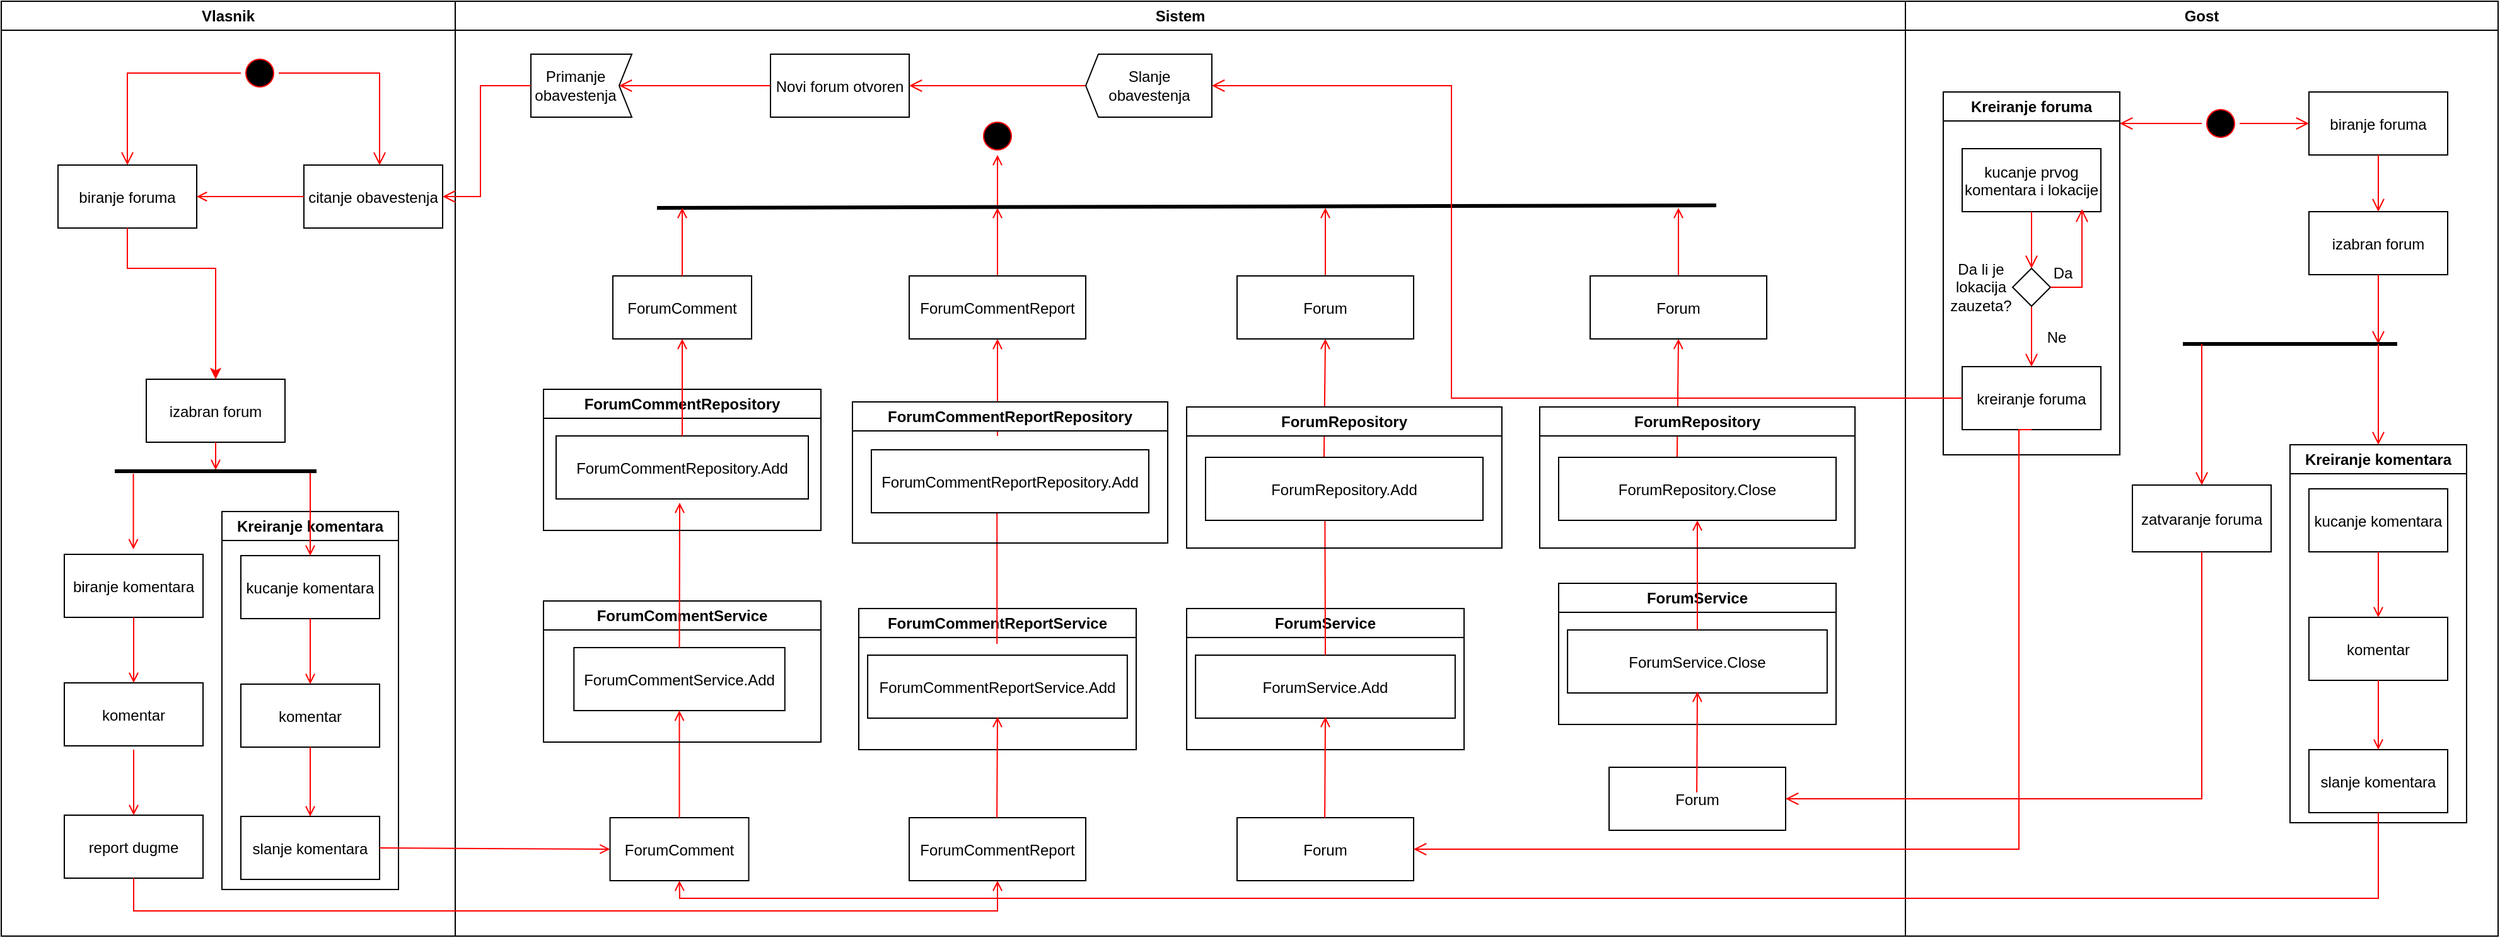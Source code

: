 <mxfile version="24.2.5" type="device">
  <diagram name="Page-1" id="e7e014a7-5840-1c2e-5031-d8a46d1fe8dd">
    <mxGraphModel dx="1295" dy="758" grid="1" gridSize="10" guides="1" tooltips="1" connect="1" arrows="1" fold="1" page="1" pageScale="1" pageWidth="1169" pageHeight="826" background="none" math="0" shadow="0">
      <root>
        <mxCell id="0" />
        <mxCell id="1" parent="0" />
        <mxCell id="2" value="Vlasnik" style="swimlane;whiteSpace=wrap" parent="1" vertex="1">
          <mxGeometry x="40" y="128" width="360" height="742" as="geometry" />
        </mxCell>
        <mxCell id="5" value="" style="ellipse;shape=startState;fillColor=#000000;strokeColor=#ff0000;" parent="2" vertex="1">
          <mxGeometry x="190" y="42" width="30" height="30" as="geometry" />
        </mxCell>
        <mxCell id="6" value="" style="edgeStyle=elbowEdgeStyle;elbow=horizontal;verticalAlign=bottom;endArrow=open;endSize=8;strokeColor=#FF0000;endFill=1;rounded=0;exitX=0;exitY=0.5;exitDx=0;exitDy=0;" parent="2" source="5" target="7" edge="1">
          <mxGeometry x="100" y="40" as="geometry">
            <mxPoint x="170" y="130" as="targetPoint" />
            <mxPoint x="170" y="90" as="sourcePoint" />
            <Array as="points">
              <mxPoint x="100" y="42" />
            </Array>
          </mxGeometry>
        </mxCell>
        <mxCell id="7" value="biranje foruma" style="" parent="2" vertex="1">
          <mxGeometry x="45" y="130" width="110" height="50" as="geometry" />
        </mxCell>
        <mxCell id="8" value="izabran forum" style="" parent="2" vertex="1">
          <mxGeometry x="115" y="300" width="110" height="50" as="geometry" />
        </mxCell>
        <mxCell id="11" value="" style="endArrow=open;strokeColor=#FF0000;endFill=1;rounded=0" parent="2" source="8" edge="1">
          <mxGeometry relative="1" as="geometry">
            <mxPoint x="170" y="372" as="targetPoint" />
          </mxGeometry>
        </mxCell>
        <mxCell id="10" value="kucanje komentara" style="" parent="2" vertex="1">
          <mxGeometry x="190" y="440" width="110" height="50" as="geometry" />
        </mxCell>
        <mxCell id="9NO4gTWoLH3_tSaR83FN-41" value="komentar" style="" parent="2" vertex="1">
          <mxGeometry x="190" y="542" width="110" height="50" as="geometry" />
        </mxCell>
        <mxCell id="9NO4gTWoLH3_tSaR83FN-42" value="" style="endArrow=open;strokeColor=#FF0000;endFill=1;rounded=0;exitX=0.5;exitY=1;exitDx=0;exitDy=0;" parent="2" source="10" target="9NO4gTWoLH3_tSaR83FN-41" edge="1">
          <mxGeometry relative="1" as="geometry">
            <mxPoint x="245" y="487" as="sourcePoint" />
          </mxGeometry>
        </mxCell>
        <mxCell id="9NO4gTWoLH3_tSaR83FN-43" value="slanje komentara" style="" parent="2" vertex="1">
          <mxGeometry x="190" y="647" width="110" height="50" as="geometry" />
        </mxCell>
        <mxCell id="9NO4gTWoLH3_tSaR83FN-44" value="" style="endArrow=open;strokeColor=#FF0000;endFill=1;rounded=0" parent="2" target="9NO4gTWoLH3_tSaR83FN-43" edge="1">
          <mxGeometry relative="1" as="geometry">
            <mxPoint x="245" y="592" as="sourcePoint" />
          </mxGeometry>
        </mxCell>
        <mxCell id="9NO4gTWoLH3_tSaR83FN-90" value="" style="endArrow=open;strokeColor=#FF0000;endFill=1;rounded=0;" parent="2" edge="1">
          <mxGeometry relative="1" as="geometry">
            <mxPoint x="104.77" y="375" as="sourcePoint" />
            <mxPoint x="104.77" y="435" as="targetPoint" />
          </mxGeometry>
        </mxCell>
        <mxCell id="9NO4gTWoLH3_tSaR83FN-92" value="biranje komentara" style="" parent="2" vertex="1">
          <mxGeometry x="50" y="439" width="110" height="50" as="geometry" />
        </mxCell>
        <mxCell id="9NO4gTWoLH3_tSaR83FN-94" value="komentar" style="" parent="2" vertex="1">
          <mxGeometry x="50" y="541" width="110" height="50" as="geometry" />
        </mxCell>
        <mxCell id="9NO4gTWoLH3_tSaR83FN-95" value="" style="endArrow=open;strokeColor=#FF0000;endFill=1;rounded=0;exitX=0.5;exitY=1;exitDx=0;exitDy=0;" parent="2" source="9NO4gTWoLH3_tSaR83FN-92" target="9NO4gTWoLH3_tSaR83FN-94" edge="1">
          <mxGeometry relative="1" as="geometry">
            <mxPoint x="105" y="496" as="sourcePoint" />
          </mxGeometry>
        </mxCell>
        <mxCell id="9NO4gTWoLH3_tSaR83FN-96" value="Kreiranje komentara" style="swimlane;whiteSpace=wrap" parent="2" vertex="1">
          <mxGeometry x="175" y="405" width="140" height="300" as="geometry">
            <mxRectangle x="175" y="400" width="150" height="30" as="alternateBounds" />
          </mxGeometry>
        </mxCell>
        <mxCell id="9NO4gTWoLH3_tSaR83FN-89" value="" style="endArrow=open;strokeColor=#FF0000;endFill=1;rounded=0;entryX=0.5;entryY=0;entryDx=0;entryDy=0;" parent="2" target="10" edge="1">
          <mxGeometry relative="1" as="geometry">
            <mxPoint x="240" y="372" as="sourcePoint" />
            <mxPoint x="155" y="382" as="targetPoint" />
            <Array as="points">
              <mxPoint x="245" y="372" />
            </Array>
          </mxGeometry>
        </mxCell>
        <mxCell id="9NO4gTWoLH3_tSaR83FN-108" value="report dugme" style="" parent="2" vertex="1">
          <mxGeometry x="50" y="646" width="110" height="50" as="geometry" />
        </mxCell>
        <mxCell id="9NO4gTWoLH3_tSaR83FN-109" value="" style="endArrow=open;strokeColor=#FF0000;endFill=1;rounded=0;exitX=0.5;exitY=1;exitDx=0;exitDy=0;" parent="2" target="9NO4gTWoLH3_tSaR83FN-108" edge="1">
          <mxGeometry relative="1" as="geometry">
            <mxPoint x="105" y="594" as="sourcePoint" />
          </mxGeometry>
        </mxCell>
        <mxCell id="Jxj7LO1IXygvZtI92rD4-38" value="citanje obavestenja" style="" parent="2" vertex="1">
          <mxGeometry x="240" y="130" width="110" height="50" as="geometry" />
        </mxCell>
        <mxCell id="Jxj7LO1IXygvZtI92rD4-37" value="" style="edgeStyle=elbowEdgeStyle;elbow=horizontal;verticalAlign=bottom;endArrow=open;endSize=8;strokeColor=#FF0000;endFill=1;rounded=0;exitX=1;exitY=0.5;exitDx=0;exitDy=0;entryX=0.547;entryY=0.003;entryDx=0;entryDy=0;entryPerimeter=0;" parent="2" source="5" target="Jxj7LO1IXygvZtI92rD4-38" edge="1">
          <mxGeometry x="60" y="-88" as="geometry">
            <mxPoint x="300" y="122" as="targetPoint" />
            <mxPoint x="180" y="62" as="sourcePoint" />
            <Array as="points">
              <mxPoint x="300" y="82" />
            </Array>
          </mxGeometry>
        </mxCell>
        <mxCell id="Jxj7LO1IXygvZtI92rD4-40" value="" style="endArrow=open;strokeColor=#FF0000;endFill=1;rounded=0;exitX=0;exitY=0.5;exitDx=0;exitDy=0;entryX=1;entryY=0.5;entryDx=0;entryDy=0;" parent="2" source="Jxj7LO1IXygvZtI92rD4-38" target="7" edge="1">
          <mxGeometry relative="1" as="geometry">
            <mxPoint x="180" y="322" as="targetPoint" />
            <mxPoint x="180" y="300" as="sourcePoint" />
          </mxGeometry>
        </mxCell>
        <mxCell id="Jxj7LO1IXygvZtI92rD4-43" value="" style="endArrow=classic;html=1;rounded=0;exitX=0.5;exitY=1;exitDx=0;exitDy=0;entryX=0.5;entryY=0;entryDx=0;entryDy=0;strokeColor=#FF0000;" parent="2" source="7" target="8" edge="1">
          <mxGeometry width="50" height="50" relative="1" as="geometry">
            <mxPoint x="200" y="222" as="sourcePoint" />
            <mxPoint x="250" y="172" as="targetPoint" />
            <Array as="points">
              <mxPoint x="100" y="212" />
              <mxPoint x="170" y="212" />
            </Array>
          </mxGeometry>
        </mxCell>
        <mxCell id="9NO4gTWoLH3_tSaR83FN-57" value="Sistem" style="swimlane;whiteSpace=wrap" parent="1" vertex="1">
          <mxGeometry x="400" y="128" width="1150" height="742" as="geometry" />
        </mxCell>
        <mxCell id="9NO4gTWoLH3_tSaR83FN-120" value="" style="ellipse;shape=startState;fillColor=#000000;strokeColor=#ff0000;" parent="9NO4gTWoLH3_tSaR83FN-57" vertex="1">
          <mxGeometry x="415" y="92" width="30" height="30" as="geometry" />
        </mxCell>
        <mxCell id="t6zfN0LQi-jevVacWKLr-28" value="Novi forum otvoren" style="" parent="9NO4gTWoLH3_tSaR83FN-57" vertex="1">
          <mxGeometry x="250" y="42" width="110" height="50" as="geometry" />
        </mxCell>
        <mxCell id="t6zfN0LQi-jevVacWKLr-29" value="" style="edgeStyle=elbowEdgeStyle;elbow=horizontal;verticalAlign=bottom;endArrow=open;endSize=8;strokeColor=#FF0000;endFill=1;rounded=0;exitX=0;exitY=0.5;exitDx=0;exitDy=0;entryX=0;entryY=0.5;entryDx=10;entryDy=0;entryPerimeter=0;" parent="9NO4gTWoLH3_tSaR83FN-57" source="t6zfN0LQi-jevVacWKLr-28" target="t6zfN0LQi-jevVacWKLr-24" edge="1">
          <mxGeometry x="-340" y="-216" as="geometry">
            <mxPoint y="165" as="targetPoint" />
            <mxPoint x="70" y="77" as="sourcePoint" />
            <Array as="points" />
          </mxGeometry>
        </mxCell>
        <mxCell id="t6zfN0LQi-jevVacWKLr-30" value="" style="edgeStyle=elbowEdgeStyle;elbow=horizontal;verticalAlign=bottom;endArrow=open;endSize=8;strokeColor=#FF0000;endFill=1;rounded=0;exitX=1;exitY=0.5;exitDx=0;exitDy=0;entryX=1;entryY=0.5;entryDx=0;entryDy=0;exitPerimeter=0;" parent="9NO4gTWoLH3_tSaR83FN-57" source="t6zfN0LQi-jevVacWKLr-23" target="t6zfN0LQi-jevVacWKLr-28" edge="1">
          <mxGeometry x="-740" y="-344" as="geometry">
            <mxPoint x="140" y="77" as="targetPoint" />
            <mxPoint x="240" y="77" as="sourcePoint" />
            <Array as="points" />
          </mxGeometry>
        </mxCell>
        <mxCell id="9NO4gTWoLH3_tSaR83FN-69" value="ForumComment" style="" parent="9NO4gTWoLH3_tSaR83FN-57" vertex="1">
          <mxGeometry x="122.76" y="648" width="110" height="50" as="geometry" />
        </mxCell>
        <mxCell id="9NO4gTWoLH3_tSaR83FN-72" value="ForumCommentService.Add" style="" parent="9NO4gTWoLH3_tSaR83FN-57" vertex="1">
          <mxGeometry x="94.13" y="513" width="167.25" height="50" as="geometry" />
        </mxCell>
        <mxCell id="9NO4gTWoLH3_tSaR83FN-73" value="" style="endArrow=open;strokeColor=#FF0000;endFill=1;rounded=0;exitX=0.5;exitY=0;exitDx=0;exitDy=0;entryX=0.5;entryY=1;entryDx=0;entryDy=0;" parent="9NO4gTWoLH3_tSaR83FN-57" source="9NO4gTWoLH3_tSaR83FN-69" target="9NO4gTWoLH3_tSaR83FN-72" edge="1">
          <mxGeometry relative="1" as="geometry">
            <mxPoint x="-50.5" y="573" as="sourcePoint" />
            <mxPoint x="178" y="568" as="targetPoint" />
          </mxGeometry>
        </mxCell>
        <mxCell id="9NO4gTWoLH3_tSaR83FN-74" value="ForumCommentRepository.Add" style="" parent="9NO4gTWoLH3_tSaR83FN-57" vertex="1">
          <mxGeometry x="80" y="345" width="200" height="50" as="geometry" />
        </mxCell>
        <mxCell id="9NO4gTWoLH3_tSaR83FN-76" value="ForumCommentService" style="swimlane;whiteSpace=wrap" parent="9NO4gTWoLH3_tSaR83FN-57" vertex="1">
          <mxGeometry x="70" y="476" width="220" height="112" as="geometry" />
        </mxCell>
        <mxCell id="9NO4gTWoLH3_tSaR83FN-82" value="" style="endArrow=open;strokeColor=#FF0000;endFill=1;rounded=0;exitX=0.5;exitY=0;exitDx=0;exitDy=0;" parent="9NO4gTWoLH3_tSaR83FN-57" source="9NO4gTWoLH3_tSaR83FN-72" edge="1">
          <mxGeometry relative="1" as="geometry">
            <mxPoint x="261.38" y="537.58" as="sourcePoint" />
            <mxPoint x="178" y="398" as="targetPoint" />
          </mxGeometry>
        </mxCell>
        <mxCell id="9NO4gTWoLH3_tSaR83FN-83" value="ForumCommentRepository" style="swimlane;whiteSpace=wrap" parent="9NO4gTWoLH3_tSaR83FN-57" vertex="1">
          <mxGeometry x="70" y="308" width="220" height="112" as="geometry" />
        </mxCell>
        <mxCell id="9NO4gTWoLH3_tSaR83FN-84" value="ForumComment" style="" parent="9NO4gTWoLH3_tSaR83FN-57" vertex="1">
          <mxGeometry x="125" y="218" width="110" height="50" as="geometry" />
        </mxCell>
        <mxCell id="9NO4gTWoLH3_tSaR83FN-85" value="" style="endArrow=open;strokeColor=#FF0000;endFill=1;rounded=0;exitX=0.5;exitY=0;exitDx=0;exitDy=0;entryX=0.5;entryY=1;entryDx=0;entryDy=0;" parent="9NO4gTWoLH3_tSaR83FN-57" source="9NO4gTWoLH3_tSaR83FN-74" target="9NO4gTWoLH3_tSaR83FN-84" edge="1">
          <mxGeometry relative="1" as="geometry">
            <mxPoint x="188" y="523" as="sourcePoint" />
            <mxPoint x="188" y="408" as="targetPoint" />
          </mxGeometry>
        </mxCell>
        <mxCell id="9NO4gTWoLH3_tSaR83FN-111" value="ForumCommentReport" style="" parent="9NO4gTWoLH3_tSaR83FN-57" vertex="1">
          <mxGeometry x="360" y="648" width="140" height="50" as="geometry" />
        </mxCell>
        <mxCell id="9NO4gTWoLH3_tSaR83FN-113" value="ForumCommentReportService" style="swimlane;whiteSpace=wrap" parent="9NO4gTWoLH3_tSaR83FN-57" vertex="1">
          <mxGeometry x="320" y="482" width="220" height="112" as="geometry" />
        </mxCell>
        <mxCell id="9NO4gTWoLH3_tSaR83FN-112" value="ForumCommentReportService.Add" style="" parent="9NO4gTWoLH3_tSaR83FN-113" vertex="1">
          <mxGeometry x="7.06" y="37" width="205.87" height="50" as="geometry" />
        </mxCell>
        <mxCell id="9NO4gTWoLH3_tSaR83FN-114" value="" style="endArrow=open;strokeColor=#FF0000;endFill=1;rounded=0;exitX=0.5;exitY=0;exitDx=0;exitDy=0;" parent="9NO4gTWoLH3_tSaR83FN-113" edge="1">
          <mxGeometry relative="1" as="geometry">
            <mxPoint x="109.55" y="166" as="sourcePoint" />
            <mxPoint x="110" y="86" as="targetPoint" />
          </mxGeometry>
        </mxCell>
        <mxCell id="9NO4gTWoLH3_tSaR83FN-117" value="" style="endArrow=open;strokeColor=#FF0000;endFill=1;rounded=0;exitX=0.5;exitY=0;exitDx=0;exitDy=0;" parent="9NO4gTWoLH3_tSaR83FN-57" edge="1">
          <mxGeometry relative="1" as="geometry">
            <mxPoint x="429.62" y="510" as="sourcePoint" />
            <mxPoint x="429.62" y="395" as="targetPoint" />
          </mxGeometry>
        </mxCell>
        <mxCell id="9NO4gTWoLH3_tSaR83FN-119" value="" style="endArrow=open;strokeColor=#FF0000;endFill=1;rounded=0;exitX=0.5;exitY=0;exitDx=0;exitDy=0;entryX=0.5;entryY=1;entryDx=0;entryDy=0;" parent="9NO4gTWoLH3_tSaR83FN-57" edge="1">
          <mxGeometry relative="1" as="geometry">
            <mxPoint x="430" y="345" as="sourcePoint" />
            <mxPoint x="430" y="268" as="targetPoint" />
          </mxGeometry>
        </mxCell>
        <mxCell id="9NO4gTWoLH3_tSaR83FN-121" value="" style="endArrow=open;strokeColor=#FF0000;endFill=1;rounded=0;exitX=0.5;exitY=0;exitDx=0;exitDy=0;" parent="9NO4gTWoLH3_tSaR83FN-57" edge="1">
          <mxGeometry relative="1" as="geometry">
            <mxPoint x="430" y="218" as="sourcePoint" />
            <mxPoint x="430" y="164" as="targetPoint" />
          </mxGeometry>
        </mxCell>
        <mxCell id="9NO4gTWoLH3_tSaR83FN-130" value="ForumCommentReport" style="" parent="9NO4gTWoLH3_tSaR83FN-57" vertex="1">
          <mxGeometry x="360" y="218" width="140" height="50" as="geometry" />
        </mxCell>
        <mxCell id="9NO4gTWoLH3_tSaR83FN-131" value="" style="endArrow=none;html=1;rounded=0;strokeWidth=3;" parent="9NO4gTWoLH3_tSaR83FN-57" edge="1">
          <mxGeometry width="50" height="50" relative="1" as="geometry">
            <mxPoint x="160" y="164" as="sourcePoint" />
            <mxPoint x="1000" y="162" as="targetPoint" />
          </mxGeometry>
        </mxCell>
        <mxCell id="9NO4gTWoLH3_tSaR83FN-132" value="" style="endArrow=open;strokeColor=#FF0000;endFill=1;rounded=0;entryX=0.5;entryY=1;entryDx=0;entryDy=0;" parent="9NO4gTWoLH3_tSaR83FN-57" target="9NO4gTWoLH3_tSaR83FN-120" edge="1">
          <mxGeometry relative="1" as="geometry">
            <mxPoint x="430" y="162" as="sourcePoint" />
            <mxPoint x="304.58" y="124" as="targetPoint" />
          </mxGeometry>
        </mxCell>
        <mxCell id="9NO4gTWoLH3_tSaR83FN-86" value="" style="endArrow=open;strokeColor=#FF0000;endFill=1;rounded=0;exitX=0.5;exitY=0;exitDx=0;exitDy=0;" parent="9NO4gTWoLH3_tSaR83FN-57" source="9NO4gTWoLH3_tSaR83FN-84" edge="1">
          <mxGeometry relative="1" as="geometry">
            <mxPoint x="190" y="355" as="sourcePoint" />
            <mxPoint x="180" y="164" as="targetPoint" />
          </mxGeometry>
        </mxCell>
        <mxCell id="t6zfN0LQi-jevVacWKLr-33" value="" style="group" parent="9NO4gTWoLH3_tSaR83FN-57" connectable="0" vertex="1">
          <mxGeometry x="500" y="42.0" width="100" height="50.0" as="geometry" />
        </mxCell>
        <mxCell id="t6zfN0LQi-jevVacWKLr-23" value="" style="html=1;shadow=0;dashed=0;align=center;verticalAlign=middle;shape=mxgraph.arrows2.arrow;dy=0;dx=10;notch=0;rotation=-180;" parent="t6zfN0LQi-jevVacWKLr-33" vertex="1">
          <mxGeometry y="7.105e-15" width="100" height="50" as="geometry" />
        </mxCell>
        <mxCell id="t6zfN0LQi-jevVacWKLr-31" value="Slanje&lt;div&gt;obavestenja&lt;/div&gt;" style="text;html=1;align=center;verticalAlign=middle;resizable=0;points=[];autosize=1;strokeColor=none;fillColor=none;" parent="t6zfN0LQi-jevVacWKLr-33" vertex="1">
          <mxGeometry x="5" y="5.0" width="90" height="40" as="geometry" />
        </mxCell>
        <mxCell id="t6zfN0LQi-jevVacWKLr-34" value="" style="group" parent="9NO4gTWoLH3_tSaR83FN-57" connectable="0" vertex="1">
          <mxGeometry x="50" y="42" width="90" height="50" as="geometry" />
        </mxCell>
        <mxCell id="t6zfN0LQi-jevVacWKLr-24" value="" style="html=1;shadow=0;dashed=0;align=center;verticalAlign=middle;shape=mxgraph.arrows2.arrow;dy=0;dx=0;notch=10;rotation=-180;" parent="t6zfN0LQi-jevVacWKLr-34" vertex="1">
          <mxGeometry x="10" width="80" height="50" as="geometry" />
        </mxCell>
        <mxCell id="t6zfN0LQi-jevVacWKLr-32" value="&lt;div&gt;Primanje&lt;br&gt;obavestenja&lt;/div&gt;" style="text;html=1;align=center;verticalAlign=middle;resizable=0;points=[];autosize=1;strokeColor=none;fillColor=none;" parent="t6zfN0LQi-jevVacWKLr-34" vertex="1">
          <mxGeometry y="5" width="90" height="40" as="geometry" />
        </mxCell>
        <mxCell id="1oUXVf1rjM6x0wA2Qt3b-29" value="Forum" style="" parent="9NO4gTWoLH3_tSaR83FN-57" vertex="1">
          <mxGeometry x="620" y="648" width="140" height="50" as="geometry" />
        </mxCell>
        <mxCell id="1oUXVf1rjM6x0wA2Qt3b-30" value="ForumService" style="swimlane;whiteSpace=wrap" parent="9NO4gTWoLH3_tSaR83FN-57" vertex="1">
          <mxGeometry x="580" y="482" width="220" height="112" as="geometry" />
        </mxCell>
        <mxCell id="1oUXVf1rjM6x0wA2Qt3b-31" value="ForumService.Add" style="" parent="1oUXVf1rjM6x0wA2Qt3b-30" vertex="1">
          <mxGeometry x="7.06" y="37" width="205.87" height="50" as="geometry" />
        </mxCell>
        <mxCell id="1oUXVf1rjM6x0wA2Qt3b-32" value="" style="endArrow=open;strokeColor=#FF0000;endFill=1;rounded=0;exitX=0.5;exitY=0;exitDx=0;exitDy=0;" parent="1oUXVf1rjM6x0wA2Qt3b-30" edge="1">
          <mxGeometry relative="1" as="geometry">
            <mxPoint x="109.55" y="166" as="sourcePoint" />
            <mxPoint x="110" y="86" as="targetPoint" />
          </mxGeometry>
        </mxCell>
        <mxCell id="1oUXVf1rjM6x0wA2Qt3b-34" value="" style="endArrow=open;strokeColor=#FF0000;endFill=1;rounded=0;exitX=0.5;exitY=0;exitDx=0;exitDy=0;" parent="9NO4gTWoLH3_tSaR83FN-57" source="1oUXVf1rjM6x0wA2Qt3b-31" edge="1">
          <mxGeometry relative="1" as="geometry">
            <mxPoint x="689.62" y="510" as="sourcePoint" />
            <mxPoint x="689.62" y="395" as="targetPoint" />
          </mxGeometry>
        </mxCell>
        <mxCell id="1oUXVf1rjM6x0wA2Qt3b-35" value="" style="endArrow=open;strokeColor=#FF0000;endFill=1;rounded=0;exitX=0.427;exitY=0.032;exitDx=0;exitDy=0;entryX=0.5;entryY=1;entryDx=0;entryDy=0;exitPerimeter=0;" parent="9NO4gTWoLH3_tSaR83FN-57" source="1oUXVf1rjM6x0wA2Qt3b-33" edge="1">
          <mxGeometry relative="1" as="geometry">
            <mxPoint x="690" y="345" as="sourcePoint" />
            <mxPoint x="690" y="268" as="targetPoint" />
          </mxGeometry>
        </mxCell>
        <mxCell id="1oUXVf1rjM6x0wA2Qt3b-36" value="" style="endArrow=open;strokeColor=#FF0000;endFill=1;rounded=0;exitX=0.5;exitY=0;exitDx=0;exitDy=0;" parent="9NO4gTWoLH3_tSaR83FN-57" edge="1">
          <mxGeometry relative="1" as="geometry">
            <mxPoint x="690" y="218" as="sourcePoint" />
            <mxPoint x="690" y="164" as="targetPoint" />
          </mxGeometry>
        </mxCell>
        <mxCell id="1oUXVf1rjM6x0wA2Qt3b-37" value="Forum" style="" parent="9NO4gTWoLH3_tSaR83FN-57" vertex="1">
          <mxGeometry x="620" y="218" width="140" height="50" as="geometry" />
        </mxCell>
        <mxCell id="9NO4gTWoLH3_tSaR83FN-116" value="ForumRepository" style="swimlane;whiteSpace=wrap" parent="9NO4gTWoLH3_tSaR83FN-57" vertex="1">
          <mxGeometry x="580" y="322" width="250" height="112" as="geometry" />
        </mxCell>
        <mxCell id="1oUXVf1rjM6x0wA2Qt3b-33" value="ForumRepository.Add" style="" parent="9NO4gTWoLH3_tSaR83FN-116" vertex="1">
          <mxGeometry x="15" y="40" width="220" height="50" as="geometry" />
        </mxCell>
        <mxCell id="rquIw32raiEGplrVfL6A-21" value="Forum" style="" vertex="1" parent="9NO4gTWoLH3_tSaR83FN-57">
          <mxGeometry x="915" y="608" width="140" height="50" as="geometry" />
        </mxCell>
        <mxCell id="rquIw32raiEGplrVfL6A-22" value="ForumService" style="swimlane;whiteSpace=wrap" vertex="1" parent="9NO4gTWoLH3_tSaR83FN-57">
          <mxGeometry x="875" y="462" width="220" height="112" as="geometry" />
        </mxCell>
        <mxCell id="rquIw32raiEGplrVfL6A-23" value="ForumService.Close" style="" vertex="1" parent="rquIw32raiEGplrVfL6A-22">
          <mxGeometry x="7.06" y="37" width="205.87" height="50" as="geometry" />
        </mxCell>
        <mxCell id="rquIw32raiEGplrVfL6A-24" value="" style="endArrow=open;strokeColor=#FF0000;endFill=1;rounded=0;exitX=0.5;exitY=0;exitDx=0;exitDy=0;" edge="1" parent="rquIw32raiEGplrVfL6A-22">
          <mxGeometry relative="1" as="geometry">
            <mxPoint x="109.55" y="166" as="sourcePoint" />
            <mxPoint x="110" y="86" as="targetPoint" />
          </mxGeometry>
        </mxCell>
        <mxCell id="rquIw32raiEGplrVfL6A-25" value="" style="endArrow=open;strokeColor=#FF0000;endFill=1;rounded=0;exitX=0.5;exitY=0;exitDx=0;exitDy=0;" edge="1" parent="9NO4gTWoLH3_tSaR83FN-57" source="rquIw32raiEGplrVfL6A-23" target="rquIw32raiEGplrVfL6A-30">
          <mxGeometry relative="1" as="geometry">
            <mxPoint x="969.62" y="510" as="sourcePoint" />
            <mxPoint x="969.62" y="395" as="targetPoint" />
          </mxGeometry>
        </mxCell>
        <mxCell id="rquIw32raiEGplrVfL6A-26" value="" style="endArrow=open;strokeColor=#FF0000;endFill=1;rounded=0;exitX=0.427;exitY=0.032;exitDx=0;exitDy=0;entryX=0.5;entryY=1;entryDx=0;entryDy=0;exitPerimeter=0;" edge="1" parent="9NO4gTWoLH3_tSaR83FN-57" source="rquIw32raiEGplrVfL6A-30">
          <mxGeometry relative="1" as="geometry">
            <mxPoint x="970" y="345" as="sourcePoint" />
            <mxPoint x="970" y="268" as="targetPoint" />
          </mxGeometry>
        </mxCell>
        <mxCell id="rquIw32raiEGplrVfL6A-27" value="" style="endArrow=open;strokeColor=#FF0000;endFill=1;rounded=0;exitX=0.5;exitY=0;exitDx=0;exitDy=0;" edge="1" parent="9NO4gTWoLH3_tSaR83FN-57">
          <mxGeometry relative="1" as="geometry">
            <mxPoint x="970" y="218" as="sourcePoint" />
            <mxPoint x="970" y="164" as="targetPoint" />
          </mxGeometry>
        </mxCell>
        <mxCell id="rquIw32raiEGplrVfL6A-28" value="Forum" style="" vertex="1" parent="9NO4gTWoLH3_tSaR83FN-57">
          <mxGeometry x="900" y="218" width="140" height="50" as="geometry" />
        </mxCell>
        <mxCell id="rquIw32raiEGplrVfL6A-29" value="ForumRepository" style="swimlane;whiteSpace=wrap" vertex="1" parent="9NO4gTWoLH3_tSaR83FN-57">
          <mxGeometry x="860" y="322" width="250" height="112" as="geometry" />
        </mxCell>
        <mxCell id="rquIw32raiEGplrVfL6A-30" value="ForumRepository.Close" style="" vertex="1" parent="rquIw32raiEGplrVfL6A-29">
          <mxGeometry x="15" y="40" width="220" height="50" as="geometry" />
        </mxCell>
        <mxCell id="9NO4gTWoLH3_tSaR83FN-71" value="" style="endArrow=open;strokeColor=#FF0000;endFill=1;rounded=0;exitX=1;exitY=0.5;exitDx=0;exitDy=0;entryX=0;entryY=0.5;entryDx=0;entryDy=0;" parent="1" source="9NO4gTWoLH3_tSaR83FN-43" target="9NO4gTWoLH3_tSaR83FN-69" edge="1">
          <mxGeometry relative="1" as="geometry">
            <mxPoint x="279.5" y="695" as="sourcePoint" />
            <mxPoint x="470" y="795" as="targetPoint" />
          </mxGeometry>
        </mxCell>
        <mxCell id="9NO4gTWoLH3_tSaR83FN-88" value="" style="endArrow=none;html=1;rounded=0;strokeWidth=3;" parent="1" edge="1">
          <mxGeometry width="50" height="50" relative="1" as="geometry">
            <mxPoint x="130" y="501" as="sourcePoint" />
            <mxPoint x="290" y="501" as="targetPoint" />
          </mxGeometry>
        </mxCell>
        <mxCell id="9NO4gTWoLH3_tSaR83FN-110" value="" style="endArrow=open;strokeColor=#FF0000;endFill=1;rounded=0;exitX=0.5;exitY=1;exitDx=0;exitDy=0;entryX=0.5;entryY=1;entryDx=0;entryDy=0;" parent="1" source="9NO4gTWoLH3_tSaR83FN-108" target="9NO4gTWoLH3_tSaR83FN-111" edge="1">
          <mxGeometry relative="1" as="geometry">
            <mxPoint x="155" y="728" as="sourcePoint" />
            <mxPoint x="780" y="820" as="targetPoint" />
            <Array as="points">
              <mxPoint x="145" y="850" />
              <mxPoint x="460" y="850" />
              <mxPoint x="830" y="850" />
            </Array>
          </mxGeometry>
        </mxCell>
        <mxCell id="Jxj7LO1IXygvZtI92rD4-11" value="Gost" style="swimlane;whiteSpace=wrap" parent="1" vertex="1">
          <mxGeometry x="1550" y="128" width="470" height="742" as="geometry" />
        </mxCell>
        <mxCell id="Jxj7LO1IXygvZtI92rD4-32" value="" style="ellipse;shape=startState;fillColor=#000000;strokeColor=#ff0000;" parent="Jxj7LO1IXygvZtI92rD4-11" vertex="1">
          <mxGeometry x="235" y="82" width="30" height="30" as="geometry" />
        </mxCell>
        <mxCell id="Jxj7LO1IXygvZtI92rD4-33" value="" style="edgeStyle=elbowEdgeStyle;elbow=horizontal;verticalAlign=bottom;endArrow=open;endSize=8;strokeColor=#FF0000;endFill=1;rounded=0;exitX=0;exitY=0.5;exitDx=0;exitDy=0;" parent="Jxj7LO1IXygvZtI92rD4-11" source="Jxj7LO1IXygvZtI92rD4-32" edge="1">
          <mxGeometry x="-1210" y="-88" as="geometry">
            <mxPoint x="170" y="97" as="targetPoint" />
            <mxPoint x="180" y="112" as="sourcePoint" />
            <Array as="points">
              <mxPoint x="218" y="97" />
            </Array>
          </mxGeometry>
        </mxCell>
        <mxCell id="1oUXVf1rjM6x0wA2Qt3b-11" value="biranje foruma" style="" parent="Jxj7LO1IXygvZtI92rD4-11" vertex="1">
          <mxGeometry x="320" y="72" width="110" height="50" as="geometry" />
        </mxCell>
        <mxCell id="1oUXVf1rjM6x0wA2Qt3b-12" value="" style="edgeStyle=elbowEdgeStyle;elbow=horizontal;verticalAlign=bottom;endArrow=open;endSize=8;strokeColor=#FF0000;endFill=1;rounded=0;exitX=1;exitY=0.5;exitDx=0;exitDy=0;" parent="Jxj7LO1IXygvZtI92rD4-11" source="Jxj7LO1IXygvZtI92rD4-32" edge="1">
          <mxGeometry x="-2230" y="-216" as="geometry">
            <mxPoint x="320" y="97" as="targetPoint" />
            <mxPoint x="275" y="107" as="sourcePoint" />
          </mxGeometry>
        </mxCell>
        <mxCell id="1oUXVf1rjM6x0wA2Qt3b-13" value="Kreiranje foruma" style="swimlane;whiteSpace=wrap" parent="Jxj7LO1IXygvZtI92rD4-11" vertex="1">
          <mxGeometry x="30" y="72" width="140" height="288" as="geometry">
            <mxRectangle x="175" y="400" width="150" height="30" as="alternateBounds" />
          </mxGeometry>
        </mxCell>
        <mxCell id="Jxj7LO1IXygvZtI92rD4-34" value="kucanje prvog &#xa;komentara i lokacije" style="" parent="1oUXVf1rjM6x0wA2Qt3b-13" vertex="1">
          <mxGeometry x="15" y="45" width="110" height="50" as="geometry" />
        </mxCell>
        <mxCell id="1oUXVf1rjM6x0wA2Qt3b-14" value="kreiranje foruma" style="" parent="1oUXVf1rjM6x0wA2Qt3b-13" vertex="1">
          <mxGeometry x="15" y="218" width="110" height="50" as="geometry" />
        </mxCell>
        <mxCell id="1oUXVf1rjM6x0wA2Qt3b-15" value="" style="edgeStyle=elbowEdgeStyle;elbow=horizontal;verticalAlign=bottom;endArrow=open;endSize=8;strokeColor=#FF0000;endFill=1;rounded=0;entryX=0.5;entryY=0;entryDx=0;entryDy=0;exitX=0.5;exitY=1;exitDx=0;exitDy=0;" parent="1oUXVf1rjM6x0wA2Qt3b-13" source="1oUXVf1rjM6x0wA2Qt3b-40" target="1oUXVf1rjM6x0wA2Qt3b-14" edge="1">
          <mxGeometry x="-2460" y="-257" as="geometry">
            <mxPoint x="195" y="101" as="targetPoint" />
            <mxPoint x="70" y="180" as="sourcePoint" />
            <Array as="points" />
          </mxGeometry>
        </mxCell>
        <mxCell id="1oUXVf1rjM6x0wA2Qt3b-40" value="" style="rhombus;whiteSpace=wrap;html=1;" parent="1oUXVf1rjM6x0wA2Qt3b-13" vertex="1">
          <mxGeometry x="55" y="140" width="30" height="30" as="geometry" />
        </mxCell>
        <mxCell id="1oUXVf1rjM6x0wA2Qt3b-42" value="Da li je lokacija zauzeta?" style="text;html=1;align=center;verticalAlign=middle;whiteSpace=wrap;rounded=0;" parent="1oUXVf1rjM6x0wA2Qt3b-13" vertex="1">
          <mxGeometry y="140" width="60" height="30" as="geometry" />
        </mxCell>
        <mxCell id="1oUXVf1rjM6x0wA2Qt3b-43" value="Ne" style="text;html=1;align=center;verticalAlign=middle;whiteSpace=wrap;rounded=0;" parent="1oUXVf1rjM6x0wA2Qt3b-13" vertex="1">
          <mxGeometry x="60" y="180" width="60" height="30" as="geometry" />
        </mxCell>
        <mxCell id="1oUXVf1rjM6x0wA2Qt3b-45" value="" style="edgeStyle=elbowEdgeStyle;elbow=horizontal;verticalAlign=bottom;endArrow=open;endSize=8;strokeColor=#FF0000;endFill=1;rounded=0;entryX=0.866;entryY=0.96;entryDx=0;entryDy=0;exitX=1;exitY=0.5;exitDx=0;exitDy=0;entryPerimeter=0;" parent="1oUXVf1rjM6x0wA2Qt3b-13" source="1oUXVf1rjM6x0wA2Qt3b-40" target="Jxj7LO1IXygvZtI92rD4-34" edge="1">
          <mxGeometry x="-3760" y="-427" as="geometry">
            <mxPoint x="80" y="228" as="targetPoint" />
            <mxPoint x="80" y="180" as="sourcePoint" />
            <Array as="points">
              <mxPoint x="110" y="130" />
            </Array>
          </mxGeometry>
        </mxCell>
        <mxCell id="1oUXVf1rjM6x0wA2Qt3b-46" value="" style="edgeStyle=elbowEdgeStyle;elbow=horizontal;verticalAlign=bottom;endArrow=open;endSize=8;strokeColor=#FF0000;endFill=1;rounded=0;exitX=0.5;exitY=1;exitDx=0;exitDy=0;entryX=0.5;entryY=0;entryDx=0;entryDy=0;" parent="1oUXVf1rjM6x0wA2Qt3b-13" source="Jxj7LO1IXygvZtI92rD4-34" target="1oUXVf1rjM6x0wA2Qt3b-40" edge="1">
          <mxGeometry x="-3760" y="-427" as="geometry">
            <mxPoint x="50" y="110" as="targetPoint" />
            <mxPoint x="80" y="180" as="sourcePoint" />
            <Array as="points" />
          </mxGeometry>
        </mxCell>
        <mxCell id="1oUXVf1rjM6x0wA2Qt3b-44" value="Da" style="text;html=1;align=center;verticalAlign=middle;whiteSpace=wrap;rounded=0;" parent="1oUXVf1rjM6x0wA2Qt3b-13" vertex="1">
          <mxGeometry x="65" y="129" width="60" height="30" as="geometry" />
        </mxCell>
        <mxCell id="1oUXVf1rjM6x0wA2Qt3b-17" value="izabran forum" style="" parent="Jxj7LO1IXygvZtI92rD4-11" vertex="1">
          <mxGeometry x="320" y="167" width="110" height="50" as="geometry" />
        </mxCell>
        <mxCell id="1oUXVf1rjM6x0wA2Qt3b-19" value="" style="edgeStyle=elbowEdgeStyle;elbow=horizontal;verticalAlign=bottom;endArrow=open;endSize=8;strokeColor=#FF0000;endFill=1;rounded=0;exitX=0.5;exitY=1;exitDx=0;exitDy=0;entryX=0.5;entryY=0;entryDx=0;entryDy=0;" parent="Jxj7LO1IXygvZtI92rD4-11" source="1oUXVf1rjM6x0wA2Qt3b-11" target="1oUXVf1rjM6x0wA2Qt3b-17" edge="1">
          <mxGeometry x="-2460" y="-258" as="geometry">
            <mxPoint x="120" y="283" as="targetPoint" />
            <mxPoint x="120" y="243" as="sourcePoint" />
            <Array as="points" />
          </mxGeometry>
        </mxCell>
        <mxCell id="1oUXVf1rjM6x0wA2Qt3b-21" value="kucanje komentara" style="" parent="Jxj7LO1IXygvZtI92rD4-11" vertex="1">
          <mxGeometry x="320" y="387" width="110" height="50" as="geometry" />
        </mxCell>
        <mxCell id="1oUXVf1rjM6x0wA2Qt3b-22" value="komentar" style="" parent="Jxj7LO1IXygvZtI92rD4-11" vertex="1">
          <mxGeometry x="320" y="489" width="110" height="50" as="geometry" />
        </mxCell>
        <mxCell id="1oUXVf1rjM6x0wA2Qt3b-23" value="" style="endArrow=open;strokeColor=#FF0000;endFill=1;rounded=0;exitX=0.5;exitY=1;exitDx=0;exitDy=0;" parent="Jxj7LO1IXygvZtI92rD4-11" source="1oUXVf1rjM6x0wA2Qt3b-21" target="1oUXVf1rjM6x0wA2Qt3b-22" edge="1">
          <mxGeometry relative="1" as="geometry">
            <mxPoint x="375" y="434" as="sourcePoint" />
          </mxGeometry>
        </mxCell>
        <mxCell id="1oUXVf1rjM6x0wA2Qt3b-24" value="slanje komentara" style="" parent="Jxj7LO1IXygvZtI92rD4-11" vertex="1">
          <mxGeometry x="320" y="594" width="110" height="50" as="geometry" />
        </mxCell>
        <mxCell id="1oUXVf1rjM6x0wA2Qt3b-25" value="" style="endArrow=open;strokeColor=#FF0000;endFill=1;rounded=0" parent="Jxj7LO1IXygvZtI92rD4-11" target="1oUXVf1rjM6x0wA2Qt3b-24" edge="1">
          <mxGeometry relative="1" as="geometry">
            <mxPoint x="375" y="539" as="sourcePoint" />
          </mxGeometry>
        </mxCell>
        <mxCell id="1oUXVf1rjM6x0wA2Qt3b-26" value="Kreiranje komentara" style="swimlane;whiteSpace=wrap" parent="Jxj7LO1IXygvZtI92rD4-11" vertex="1">
          <mxGeometry x="305" y="352" width="140" height="300" as="geometry">
            <mxRectangle x="175" y="400" width="150" height="30" as="alternateBounds" />
          </mxGeometry>
        </mxCell>
        <mxCell id="1oUXVf1rjM6x0wA2Qt3b-27" value="" style="edgeStyle=elbowEdgeStyle;elbow=horizontal;verticalAlign=bottom;endArrow=open;endSize=8;strokeColor=#FF0000;endFill=1;rounded=0;exitX=0.5;exitY=1;exitDx=0;exitDy=0;" parent="Jxj7LO1IXygvZtI92rD4-11" source="1oUXVf1rjM6x0wA2Qt3b-17" edge="1">
          <mxGeometry x="-3670" y="-386" as="geometry">
            <mxPoint x="375" y="272" as="targetPoint" />
            <mxPoint x="385" y="132" as="sourcePoint" />
            <Array as="points" />
          </mxGeometry>
        </mxCell>
        <mxCell id="rquIw32raiEGplrVfL6A-11" value="" style="endArrow=none;html=1;rounded=0;strokeWidth=3;" edge="1" parent="Jxj7LO1IXygvZtI92rD4-11">
          <mxGeometry width="50" height="50" relative="1" as="geometry">
            <mxPoint x="220" y="272" as="sourcePoint" />
            <mxPoint x="390" y="272" as="targetPoint" />
          </mxGeometry>
        </mxCell>
        <mxCell id="rquIw32raiEGplrVfL6A-19" value="zatvaranje foruma" style="" vertex="1" parent="Jxj7LO1IXygvZtI92rD4-11">
          <mxGeometry x="180" y="384" width="110" height="53" as="geometry" />
        </mxCell>
        <mxCell id="rquIw32raiEGplrVfL6A-20" value="" style="edgeStyle=elbowEdgeStyle;elbow=horizontal;verticalAlign=bottom;endArrow=open;endSize=8;strokeColor=#FF0000;endFill=1;rounded=0;entryX=0.5;entryY=0;entryDx=0;entryDy=0;" edge="1" parent="Jxj7LO1IXygvZtI92rD4-11" target="rquIw32raiEGplrVfL6A-19">
          <mxGeometry x="-4940" y="-514" as="geometry">
            <mxPoint x="395" y="362" as="targetPoint" />
            <mxPoint x="235" y="272" as="sourcePoint" />
            <Array as="points" />
          </mxGeometry>
        </mxCell>
        <mxCell id="t6zfN0LQi-jevVacWKLr-26" value="" style="edgeStyle=elbowEdgeStyle;elbow=horizontal;verticalAlign=bottom;endArrow=open;endSize=8;strokeColor=#FF0000;endFill=1;rounded=0;exitX=0;exitY=0.5;exitDx=0;exitDy=0;entryX=0;entryY=0.5;entryDx=0;entryDy=0;entryPerimeter=0;" parent="1" source="1oUXVf1rjM6x0wA2Qt3b-14" target="t6zfN0LQi-jevVacWKLr-23" edge="1">
          <mxGeometry x="-1210" y="-88" as="geometry">
            <mxPoint x="1500" y="456" as="targetPoint" />
            <mxPoint x="1500" y="378" as="sourcePoint" />
            <Array as="points">
              <mxPoint x="1190" y="310" />
            </Array>
          </mxGeometry>
        </mxCell>
        <mxCell id="t6zfN0LQi-jevVacWKLr-27" value="" style="edgeStyle=elbowEdgeStyle;elbow=horizontal;verticalAlign=bottom;endArrow=open;endSize=8;strokeColor=#FF0000;endFill=1;rounded=0;exitX=1;exitY=0.5;exitDx=0;exitDy=0;entryX=1;entryY=0.5;entryDx=0;entryDy=0;exitPerimeter=0;" parent="1" source="t6zfN0LQi-jevVacWKLr-24" target="Jxj7LO1IXygvZtI92rD4-38" edge="1">
          <mxGeometry x="60" y="-88" as="geometry">
            <mxPoint x="350" y="268" as="targetPoint" />
            <mxPoint x="270" y="195" as="sourcePoint" />
            <Array as="points">
              <mxPoint x="420" y="250" />
            </Array>
          </mxGeometry>
        </mxCell>
        <mxCell id="1oUXVf1rjM6x0wA2Qt3b-28" value="" style="endArrow=open;strokeColor=#FF0000;endFill=1;rounded=0;exitX=0.5;exitY=1;exitDx=0;exitDy=0;entryX=0.5;entryY=1;entryDx=0;entryDy=0;" parent="1" source="1oUXVf1rjM6x0wA2Qt3b-24" target="9NO4gTWoLH3_tSaR83FN-69" edge="1">
          <mxGeometry relative="1" as="geometry">
            <mxPoint x="1595" y="577" as="sourcePoint" />
            <mxPoint x="540" y="900" as="targetPoint" />
            <Array as="points">
              <mxPoint x="1925" y="840" />
              <mxPoint x="578" y="840" />
            </Array>
          </mxGeometry>
        </mxCell>
        <mxCell id="1oUXVf1rjM6x0wA2Qt3b-38" value="ForumCommentReportRepository" style="swimlane;whiteSpace=wrap" parent="1" vertex="1">
          <mxGeometry x="715" y="446" width="250" height="112" as="geometry" />
        </mxCell>
        <mxCell id="1oUXVf1rjM6x0wA2Qt3b-39" value="ForumCommentReportRepository.Add" style="" parent="1oUXVf1rjM6x0wA2Qt3b-38" vertex="1">
          <mxGeometry x="15.0" y="38" width="220" height="50" as="geometry" />
        </mxCell>
        <mxCell id="Jxj7LO1IXygvZtI92rD4-35" value="" style="edgeStyle=elbowEdgeStyle;elbow=horizontal;verticalAlign=bottom;endArrow=open;endSize=8;strokeColor=#FF0000;endFill=1;rounded=0;exitX=0.5;exitY=1;exitDx=0;exitDy=0;entryX=1;entryY=0.5;entryDx=0;entryDy=0;" parent="1" source="1oUXVf1rjM6x0wA2Qt3b-14" target="1oUXVf1rjM6x0wA2Qt3b-29" edge="1">
          <mxGeometry x="60" y="40" as="geometry">
            <mxPoint x="1380" y="401" as="targetPoint" />
            <mxPoint x="1490" y="580" as="sourcePoint" />
            <Array as="points">
              <mxPoint x="1640" y="650" />
            </Array>
          </mxGeometry>
        </mxCell>
        <mxCell id="rquIw32raiEGplrVfL6A-12" value="" style="edgeStyle=elbowEdgeStyle;elbow=horizontal;verticalAlign=bottom;endArrow=open;endSize=8;strokeColor=#FF0000;endFill=1;rounded=0;entryX=0.5;entryY=0;entryDx=0;entryDy=0;" edge="1" parent="1" target="1oUXVf1rjM6x0wA2Qt3b-26">
          <mxGeometry x="-3670" y="-386" as="geometry">
            <mxPoint x="1935" y="410" as="targetPoint" />
            <mxPoint x="1925" y="400" as="sourcePoint" />
            <Array as="points" />
          </mxGeometry>
        </mxCell>
        <mxCell id="rquIw32raiEGplrVfL6A-31" value="" style="edgeStyle=elbowEdgeStyle;elbow=horizontal;verticalAlign=bottom;endArrow=open;endSize=8;strokeColor=#FF0000;endFill=1;rounded=0;entryX=1;entryY=0.5;entryDx=0;entryDy=0;exitX=0.5;exitY=1;exitDx=0;exitDy=0;" edge="1" parent="1" source="rquIw32raiEGplrVfL6A-19" target="rquIw32raiEGplrVfL6A-21">
          <mxGeometry x="-4940" y="-514" as="geometry">
            <mxPoint x="1795" y="522" as="targetPoint" />
            <mxPoint x="1795" y="410" as="sourcePoint" />
            <Array as="points">
              <mxPoint x="1785" y="680" />
            </Array>
          </mxGeometry>
        </mxCell>
      </root>
    </mxGraphModel>
  </diagram>
</mxfile>
